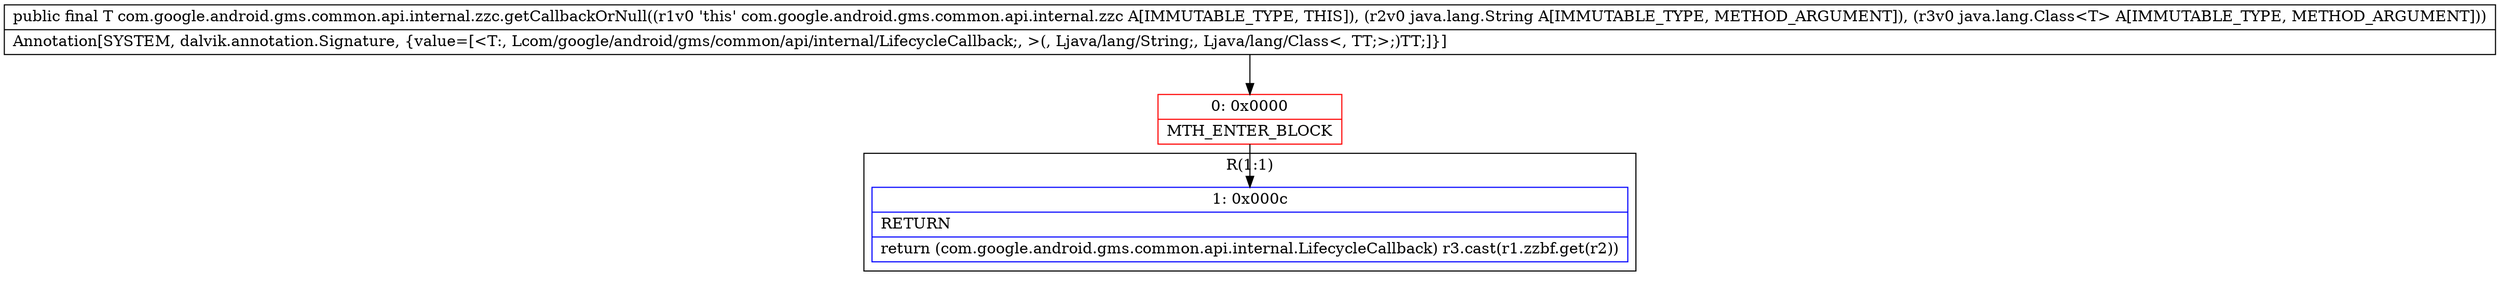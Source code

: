 digraph "CFG forcom.google.android.gms.common.api.internal.zzc.getCallbackOrNull(Ljava\/lang\/String;Ljava\/lang\/Class;)Lcom\/google\/android\/gms\/common\/api\/internal\/LifecycleCallback;" {
subgraph cluster_Region_1585028873 {
label = "R(1:1)";
node [shape=record,color=blue];
Node_1 [shape=record,label="{1\:\ 0x000c|RETURN\l|return (com.google.android.gms.common.api.internal.LifecycleCallback) r3.cast(r1.zzbf.get(r2))\l}"];
}
Node_0 [shape=record,color=red,label="{0\:\ 0x0000|MTH_ENTER_BLOCK\l}"];
MethodNode[shape=record,label="{public final T com.google.android.gms.common.api.internal.zzc.getCallbackOrNull((r1v0 'this' com.google.android.gms.common.api.internal.zzc A[IMMUTABLE_TYPE, THIS]), (r2v0 java.lang.String A[IMMUTABLE_TYPE, METHOD_ARGUMENT]), (r3v0 java.lang.Class\<T\> A[IMMUTABLE_TYPE, METHOD_ARGUMENT]))  | Annotation[SYSTEM, dalvik.annotation.Signature, \{value=[\<T:, Lcom\/google\/android\/gms\/common\/api\/internal\/LifecycleCallback;, \>(, Ljava\/lang\/String;, Ljava\/lang\/Class\<, TT;\>;)TT;]\}]\l}"];
MethodNode -> Node_0;
Node_0 -> Node_1;
}

